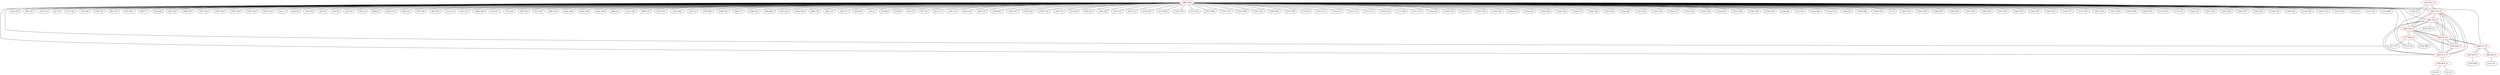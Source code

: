 graph {
	276 [label="(276) R37_T1" color=red]
	28 [label="(28) U5"]
	112 [label="(112) U8"]
	281 [label="(281) T19_T1"]
	277 [label="(277) R38_T1" color=red]
	112 [label="(112) U8"]
	274 [label="(274) R80"]
	217 [label="(217) P7"]
	282 [label="(282) T20_T1"]
	278 [label="(278) R39_T1" color=red]
	13 [label="(13) R1"]
	21 [label="(21) U1"]
	283 [label="(283) T21_T1"]
	279 [label="(279) R40_T1" color=red]
	285 [label="(285) R1_P1"]
	280 [label="(280) T18_T1"]
	283 [label="(283) T21_T1"]
	282 [label="(282) T20_T1"]
	281 [label="(281) T19_T1"]
	280 [label="(280) T18_T1" color=red]
	275 [label="(275) R36_T1"]
	285 [label="(285) R1_P1"]
	283 [label="(283) T21_T1"]
	282 [label="(282) T20_T1"]
	281 [label="(281) T19_T1"]
	279 [label="(279) R40_T1"]
	281 [label="(281) T19_T1" color=red]
	276 [label="(276) R37_T1"]
	285 [label="(285) R1_P1"]
	280 [label="(280) T18_T1"]
	283 [label="(283) T21_T1"]
	282 [label="(282) T20_T1"]
	279 [label="(279) R40_T1"]
	282 [label="(282) T20_T1" color=red]
	277 [label="(277) R38_T1"]
	285 [label="(285) R1_P1"]
	280 [label="(280) T18_T1"]
	283 [label="(283) T21_T1"]
	281 [label="(281) T19_T1"]
	279 [label="(279) R40_T1"]
	283 [label="(283) T21_T1" color=red]
	278 [label="(278) R39_T1"]
	285 [label="(285) R1_P1"]
	280 [label="(280) T18_T1"]
	282 [label="(282) T20_T1"]
	281 [label="(281) T19_T1"]
	279 [label="(279) R40_T1"]
	284 [label="(284) U1_P1" color=red]
	287 [label="(287) R3_P1"]
	286 [label="(286) R2_P1"]
	285 [label="(285) R1_P1"]
	285 [label="(285) R1_P1" color=red]
	280 [label="(280) T18_T1"]
	283 [label="(283) T21_T1"]
	282 [label="(282) T20_T1"]
	281 [label="(281) T19_T1"]
	279 [label="(279) R40_T1"]
	284 [label="(284) U1_P1"]
	286 [label="(286) R2_P1" color=red]
	111 [label="(111) D1"]
	284 [label="(284) U1_P1"]
	287 [label="(287) R3_P1" color=red]
	110 [label="(110) R39"]
	284 [label="(284) U1_P1"]
	288 [label="(288) GND" color=red]
	82 [label="(82) C65"]
	80 [label="(80) C47"]
	73 [label="(73) C10"]
	2 [label="(2) C6"]
	77 [label="(77) C26"]
	78 [label="(78) C36"]
	79 [label="(79) C39"]
	85 [label="(85) C55"]
	207 [label="(207) R61"]
	68 [label="(68) U7"]
	76 [label="(76) C28"]
	84 [label="(84) C62"]
	188 [label="(188) C85"]
	187 [label="(187) C81"]
	186 [label="(186) C83"]
	185 [label="(185) C84"]
	194 [label="(194) C82"]
	190 [label="(190) U13"]
	31 [label="(31) C7"]
	29 [label="(29) C8"]
	191 [label="(191) P5"]
	25 [label="(25) P2"]
	24 [label="(24) P3"]
	22 [label="(22) U4"]
	30 [label="(30) C9"]
	209 [label="(209) J2"]
	195 [label="(195) U14"]
	64 [label="(64) C21"]
	65 [label="(65) C24"]
	83 [label="(83) C63"]
	71 [label="(71) C14"]
	81 [label="(81) C51"]
	189 [label="(189) C86"]
	74 [label="(74) C27"]
	75 [label="(75) C29"]
	202 [label="(202) P6"]
	112 [label="(112) U8"]
	91 [label="(91) C45"]
	90 [label="(90) C35"]
	206 [label="(206) C89"]
	205 [label="(205) C88"]
	204 [label="(204) C90"]
	88 [label="(88) C41"]
	211 [label="(211) C95"]
	86 [label="(86) C53"]
	212 [label="(212) C91"]
	102 [label="(102) SW1"]
	23 [label="(23) U2"]
	100 [label="(100) R49"]
	198 [label="(198) C92"]
	96 [label="(96) C77"]
	199 [label="(199) C93"]
	95 [label="(95) SW2"]
	87 [label="(87) C50"]
	196 [label="(196) C94"]
	28 [label="(28) U5"]
	89 [label="(89) C38"]
	40 [label="(40) C15"]
	39 [label="(39) C17"]
	45 [label="(45) R35"]
	33 [label="(33) J1"]
	19 [label="(19) R2"]
	18 [label="(18) R8"]
	10 [label="(10) C3"]
	67 [label="(67) U6"]
	41 [label="(41) C11"]
	43 [label="(43) C13"]
	55 [label="(55) C18"]
	60 [label="(60) C23"]
	106 [label="(106) R37"]
	104 [label="(104) C67"]
	105 [label="(105) D2"]
	109 [label="(109) U10"]
	38 [label="(38) C16"]
	37 [label="(37) R29"]
	59 [label="(59) C22"]
	58 [label="(58) C20"]
	57 [label="(57) C19"]
	56 [label="(56) C12"]
	119 [label="(119) R50"]
	115 [label="(115) R43"]
	143 [label="(143) C30"]
	113 [label="(113) U9"]
	257 [label="(257) D48"]
	147 [label="(147) C52"]
	231 [label="(231) D46"]
	144 [label="(144) C25"]
	256 [label="(256) D43"]
	123 [label="(123) C69"]
	135 [label="(135) P4"]
	133 [label="(133) U11"]
	141 [label="(141) C31"]
	132 [label="(132) C72"]
	131 [label="(131) C71"]
	130 [label="(130) C79"]
	117 [label="(117) C68"]
	121 [label="(121) C75"]
	142 [label="(142) C32"]
	164 [label="(164) C76"]
	165 [label="(165) C74"]
	167 [label="(167) C78"]
	145 [label="(145) C34"]
	260 [label="(260) D12"]
	258 [label="(258) D53"]
	259 [label="(259) D58"]
	146 [label="(146) C40"]
	124 [label="(124) C73"]
	169 [label="(169) C80"]
	253 [label="(253) D29"]
	234 [label="(234) D61"]
	151 [label="(151) C61"]
	155 [label="(155) C48"]
	152 [label="(152) C57"]
	153 [label="(153) C54"]
	154 [label="(154) C49"]
	232 [label="(232) D51"]
	233 [label="(233) D56"]
	149 [label="(149) C66"]
	150 [label="(150) C64"]
	217 [label="(217) P7"]
	129 [label="(129) D6"]
	127 [label="(127) D5"]
	126 [label="(126) C46"]
	139 [label="(139) C70"]
	140 [label="(140) D4"]
	250 [label="(250) D60"]
	249 [label="(249) D55"]
	1 [label="(1) P1"]
	243 [label="(243) D10"]
	242 [label="(242) D54"]
	248 [label="(248) D50"]
	238 [label="(238) D30"]
	237 [label="(237) D25"]
	246 [label="(246) D34"]
	247 [label="(247) D45"]
	244 [label="(244) D18"]
	192 [label="(192) C87"]
	245 [label="(245) D22"]
	156 [label="(156) C37"]
	157 [label="(157) C42"]
	261 [label="(261) D19"]
	241 [label="(241) D49"]
	240 [label="(240) D38"]
	239 [label="(239) D33"]
	174 [label="(174) R47"]
	173 [label="(173) Q1"]
	158 [label="(158) C33"]
	251 [label="(251) D16"]
	252 [label="(252) D24"]
	255 [label="(255) D37"]
	254 [label="(254) D32"]
	159 [label="(159) C43"]
	160 [label="(160) C44"]
	176 [label="(176) FB2"]
	163 [label="(163) U12"]
	235 [label="(235) D14"]
	236 [label="(236) D17"]
	171 [label="(171) Q2"]
	172 [label="(172) R58"]
	282 [label="(282) T20_T1"]
	281 [label="(281) T19_T1"]
	280 [label="(280) T18_T1"]
	283 [label="(283) T21_T1"]
	284 [label="(284) U1_P1"]
	276 -- 28
	276 -- 112
	276 -- 281
	277 -- 112
	277 -- 274
	277 -- 217
	277 -- 282
	278 -- 13
	278 -- 21
	278 -- 283
	279 -- 285
	279 -- 280
	279 -- 283
	279 -- 282
	279 -- 281
	280 -- 275
	280 -- 285
	280 -- 283
	280 -- 282
	280 -- 281
	280 -- 279
	281 -- 276
	281 -- 285
	281 -- 280
	281 -- 283
	281 -- 282
	281 -- 279
	282 -- 277
	282 -- 285
	282 -- 280
	282 -- 283
	282 -- 281
	282 -- 279
	283 -- 278
	283 -- 285
	283 -- 280
	283 -- 282
	283 -- 281
	283 -- 279
	284 -- 287
	284 -- 286
	284 -- 285
	285 -- 280
	285 -- 283
	285 -- 282
	285 -- 281
	285 -- 279
	285 -- 284
	286 -- 111
	286 -- 284
	287 -- 110
	287 -- 284
	288 -- 82
	288 -- 80
	288 -- 73
	288 -- 2
	288 -- 77
	288 -- 78
	288 -- 79
	288 -- 85
	288 -- 207
	288 -- 68
	288 -- 76
	288 -- 84
	288 -- 188
	288 -- 187
	288 -- 186
	288 -- 185
	288 -- 194
	288 -- 190
	288 -- 31
	288 -- 29
	288 -- 191
	288 -- 25
	288 -- 24
	288 -- 22
	288 -- 30
	288 -- 209
	288 -- 195
	288 -- 64
	288 -- 65
	288 -- 83
	288 -- 71
	288 -- 81
	288 -- 189
	288 -- 74
	288 -- 75
	288 -- 202
	288 -- 112
	288 -- 91
	288 -- 90
	288 -- 206
	288 -- 205
	288 -- 204
	288 -- 88
	288 -- 211
	288 -- 86
	288 -- 212
	288 -- 102
	288 -- 23
	288 -- 100
	288 -- 198
	288 -- 96
	288 -- 199
	288 -- 95
	288 -- 87
	288 -- 196
	288 -- 28
	288 -- 89
	288 -- 40
	288 -- 39
	288 -- 45
	288 -- 33
	288 -- 19
	288 -- 18
	288 -- 10
	288 -- 67
	288 -- 41
	288 -- 43
	288 -- 55
	288 -- 60
	288 -- 106
	288 -- 104
	288 -- 105
	288 -- 109
	288 -- 38
	288 -- 37
	288 -- 59
	288 -- 58
	288 -- 57
	288 -- 56
	288 -- 119
	288 -- 115
	288 -- 143
	288 -- 113
	288 -- 257
	288 -- 147
	288 -- 231
	288 -- 144
	288 -- 256
	288 -- 123
	288 -- 135
	288 -- 133
	288 -- 141
	288 -- 132
	288 -- 131
	288 -- 130
	288 -- 117
	288 -- 121
	288 -- 142
	288 -- 164
	288 -- 165
	288 -- 167
	288 -- 145
	288 -- 260
	288 -- 258
	288 -- 259
	288 -- 146
	288 -- 124
	288 -- 169
	288 -- 253
	288 -- 234
	288 -- 151
	288 -- 155
	288 -- 152
	288 -- 153
	288 -- 154
	288 -- 232
	288 -- 233
	288 -- 149
	288 -- 150
	288 -- 217
	288 -- 129
	288 -- 127
	288 -- 126
	288 -- 139
	288 -- 140
	288 -- 250
	288 -- 249
	288 -- 1
	288 -- 243
	288 -- 242
	288 -- 248
	288 -- 238
	288 -- 237
	288 -- 246
	288 -- 247
	288 -- 244
	288 -- 192
	288 -- 245
	288 -- 156
	288 -- 157
	288 -- 261
	288 -- 241
	288 -- 240
	288 -- 239
	288 -- 174
	288 -- 173
	288 -- 158
	288 -- 251
	288 -- 252
	288 -- 255
	288 -- 254
	288 -- 159
	288 -- 160
	288 -- 176
	288 -- 163
	288 -- 235
	288 -- 236
	288 -- 171
	288 -- 172
	288 -- 282
	288 -- 281
	288 -- 280
	288 -- 283
	288 -- 284
}